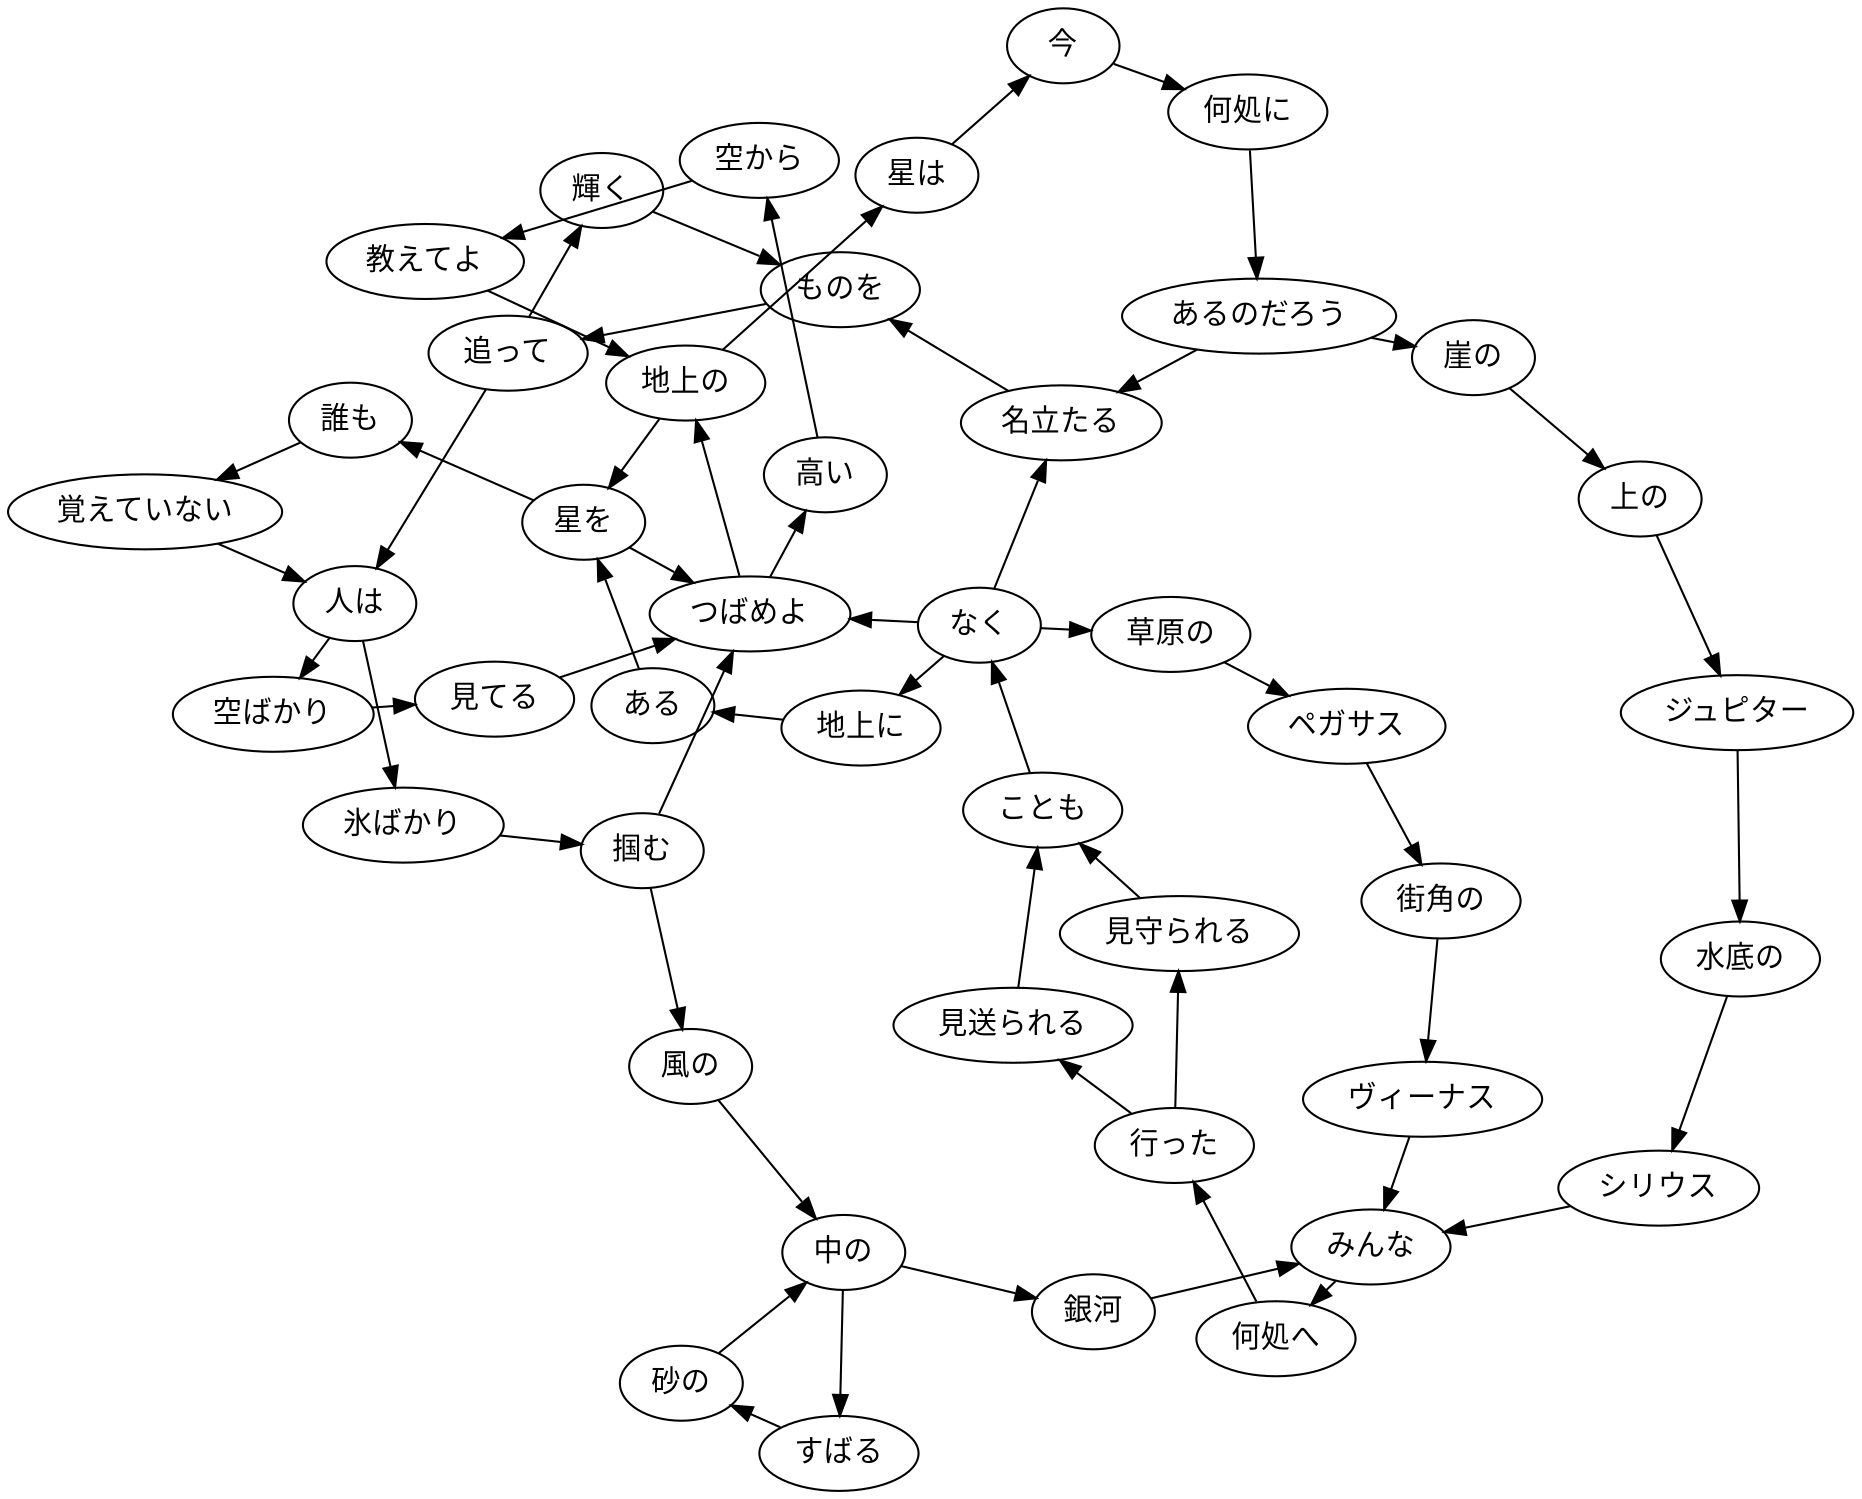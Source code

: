 digraph G {
  layout="neato";
  overlap="false";
  3908012398[label="風の"];
  2001312398[label="中の"];
  123771240012427[label="すばる"];
  3072212398[label="砂の"];
  3750427827[label="銀河"];
  124151243512394[label="みんな"];
  203092096612408[label="何処へ"];
  348921238712383[label="行った"];
  3521136865124251242812427[label="見送られる"];
  123711239212418[label="ことも"];
  1239412367[label="なく"];
  336092140712398[label="草原の"];
  12506124601246912473[label="ペガサス"];
  349033528212398[label="街角の"];
  1253212451125401249012473[label="ヴィーナス"];
  3521123432124251242812427[label="見守られる"];
  223201997812395[label="地上に"];
  1235412427[label="ある"];
  2614312434[label="星を"];
  3550412418[label="誰も"];
  352261236012390123561239412356[label="覚えていない"];
  2015412399[label="人は"];
  31354124001236312426[label="空ばかり"];
  352111239012427[label="見てる"];
  12388124001241712424[label="つばめよ"];
  3964012356[label="高い"];
  313541236312425[label="空から"];
  25945123601239012424[label="教えてよ"];
  223201997812398[label="地上の"];
  2614312399[label="星は"];
  20170[label="今"];
  203092096612395[label="何処に"];
  123541242712398123841242912358[label="あるのだろう"];
  2383012398[label="崖の"];
  1997812398[label="上の"];
  1247212517125001247912540[label="ジュピター"];
  277002421312398[label="水底の"];
  12471125221245412473[label="シリウス"];
  21517314351238312427[label="名立たる"];
  124181239812434[label="ものを"];
  368611238712390[label="追って"];
  3663712367[label="輝く"];
  27703124001236312426[label="氷ばかり"];
  2552412416[label="掴む"];
  3908012398 -> 2001312398;
  2001312398 -> 123771240012427;
  123771240012427 -> 3072212398;
  3072212398 -> 2001312398;
  2001312398 -> 3750427827;
  3750427827 -> 124151243512394;
  124151243512394 -> 203092096612408;
  203092096612408 -> 348921238712383;
  348921238712383 -> 3521136865124251242812427;
  3521136865124251242812427 -> 123711239212418;
  123711239212418 -> 1239412367;
  1239412367 -> 336092140712398;
  336092140712398 -> 12506124601246912473;
  12506124601246912473 -> 349033528212398;
  349033528212398 -> 1253212451125401249012473;
  1253212451125401249012473 -> 124151243512394;
  348921238712383 -> 3521123432124251242812427;
  3521123432124251242812427 -> 123711239212418;
  1239412367 -> 223201997812395;
  223201997812395 -> 1235412427;
  1235412427 -> 2614312434;
  2614312434 -> 3550412418;
  3550412418 -> 352261236012390123561239412356;
  352261236012390123561239412356 -> 2015412399;
  2015412399 -> 31354124001236312426;
  31354124001236312426 -> 352111239012427;
  352111239012427 -> 12388124001241712424;
  12388124001241712424 -> 3964012356;
  3964012356 -> 313541236312425;
  313541236312425 -> 25945123601239012424;
  25945123601239012424 -> 223201997812398;
  223201997812398 -> 2614312434;
  2614312434 -> 12388124001241712424;
  12388124001241712424 -> 223201997812398;
  223201997812398 -> 2614312399;
  2614312399 -> 20170;
  20170 -> 203092096612395;
  203092096612395 -> 123541242712398123841242912358;
  123541242712398123841242912358 -> 2383012398;
  2383012398 -> 1997812398;
  1997812398 -> 1247212517125001247912540;
  1247212517125001247912540 -> 277002421312398;
  277002421312398 -> 12471125221245412473;
  12471125221245412473 -> 124151243512394;
  1239412367 -> 21517314351238312427;
  21517314351238312427 -> 124181239812434;
  124181239812434 -> 368611238712390;
  368611238712390 -> 3663712367;
  3663712367 -> 124181239812434;
  368611238712390 -> 2015412399;
  2015412399 -> 27703124001236312426;
  27703124001236312426 -> 2552412416;
  2552412416 -> 12388124001241712424;
  123541242712398123841242912358 -> 21517314351238312427;
  2552412416 -> 3908012398;
  1239412367 -> 12388124001241712424;
}
